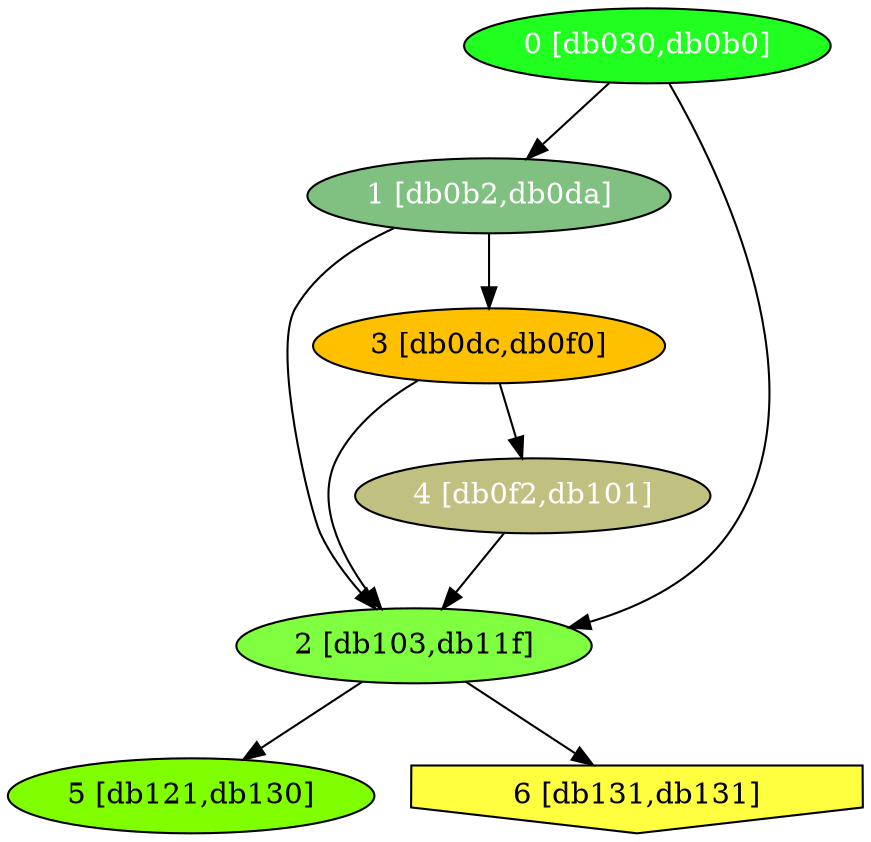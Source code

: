 diGraph libnss3{
	libnss3_0  [style=filled fillcolor="#20FF20" fontcolor="#ffffff" shape=oval label="0 [db030,db0b0]"]
	libnss3_1  [style=filled fillcolor="#80C080" fontcolor="#ffffff" shape=oval label="1 [db0b2,db0da]"]
	libnss3_2  [style=filled fillcolor="#80FF40" fontcolor="#000000" shape=oval label="2 [db103,db11f]"]
	libnss3_3  [style=filled fillcolor="#FFC000" fontcolor="#000000" shape=oval label="3 [db0dc,db0f0]"]
	libnss3_4  [style=filled fillcolor="#C0C080" fontcolor="#ffffff" shape=oval label="4 [db0f2,db101]"]
	libnss3_5  [style=filled fillcolor="#80FF00" fontcolor="#000000" shape=oval label="5 [db121,db130]"]
	libnss3_6  [style=filled fillcolor="#FFFF40" fontcolor="#000000" shape=invhouse label="6 [db131,db131]"]

	libnss3_0 -> libnss3_1
	libnss3_0 -> libnss3_2
	libnss3_1 -> libnss3_2
	libnss3_1 -> libnss3_3
	libnss3_2 -> libnss3_5
	libnss3_2 -> libnss3_6
	libnss3_3 -> libnss3_2
	libnss3_3 -> libnss3_4
	libnss3_4 -> libnss3_2
}